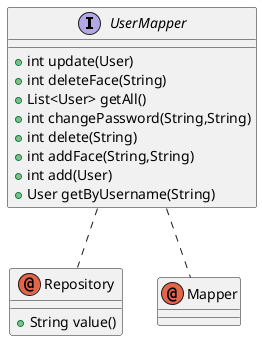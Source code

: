 @startuml
'https://plantuml.com/class-diagram

interface UserMapper {

	+int update(User)
	+int deleteFace(String)
	+List<User> getAll()
	+int changePassword(String,String)
	+int delete(String)
	+int addFace(String,String)
	+int add(User)
	+User getByUsername(String)

}

annotation Repository{
+String value()
}

annotation Mapper

UserMapper .. Mapper
UserMapper .. Repository

@enduml